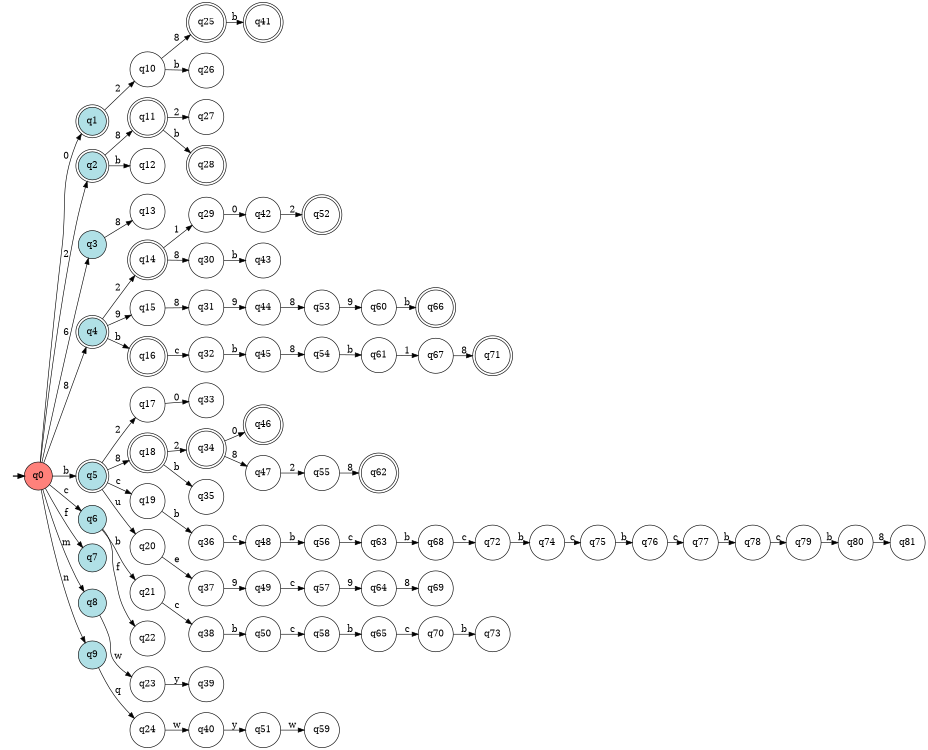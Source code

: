 digraph APTAALF {
__start0 [style = invis, shape = none, label = "", width = 0, height = 0];

rankdir=LR;
size="8,5";

s0 [style="filled", color="black", fillcolor="#ff817b" shape="circle", label="q0"];
s1 [style="rounded,filled", color="black", fillcolor="powderblue" shape="doublecircle", label="q1"];
s2 [style="rounded,filled", color="black", fillcolor="powderblue" shape="doublecircle", label="q2"];
s3 [style="filled", color="black", fillcolor="powderblue" shape="circle", label="q3"];
s4 [style="rounded,filled", color="black", fillcolor="powderblue" shape="doublecircle", label="q4"];
s5 [style="rounded,filled", color="black", fillcolor="powderblue" shape="doublecircle", label="q5"];
s6 [style="filled", color="black", fillcolor="powderblue" shape="circle", label="q6"];
s7 [style="filled", color="black", fillcolor="powderblue" shape="circle", label="q7"];
s8 [style="filled", color="black", fillcolor="powderblue" shape="circle", label="q8"];
s9 [style="filled", color="black", fillcolor="powderblue" shape="circle", label="q9"];
s10 [style="filled", color="black", fillcolor="white" shape="circle", label="q10"];
s11 [style="rounded,filled", color="black", fillcolor="white" shape="doublecircle", label="q11"];
s12 [style="filled", color="black", fillcolor="white" shape="circle", label="q12"];
s13 [style="filled", color="black", fillcolor="white" shape="circle", label="q13"];
s14 [style="rounded,filled", color="black", fillcolor="white" shape="doublecircle", label="q14"];
s15 [style="filled", color="black", fillcolor="white" shape="circle", label="q15"];
s16 [style="rounded,filled", color="black", fillcolor="white" shape="doublecircle", label="q16"];
s17 [style="filled", color="black", fillcolor="white" shape="circle", label="q17"];
s18 [style="rounded,filled", color="black", fillcolor="white" shape="doublecircle", label="q18"];
s19 [style="filled", color="black", fillcolor="white" shape="circle", label="q19"];
s20 [style="filled", color="black", fillcolor="white" shape="circle", label="q20"];
s21 [style="filled", color="black", fillcolor="white" shape="circle", label="q21"];
s22 [style="filled", color="black", fillcolor="white" shape="circle", label="q22"];
s23 [style="filled", color="black", fillcolor="white" shape="circle", label="q23"];
s24 [style="filled", color="black", fillcolor="white" shape="circle", label="q24"];
s25 [style="rounded,filled", color="black", fillcolor="white" shape="doublecircle", label="q25"];
s26 [style="filled", color="black", fillcolor="white" shape="circle", label="q26"];
s27 [style="filled", color="black", fillcolor="white" shape="circle", label="q27"];
s28 [style="rounded,filled", color="black", fillcolor="white" shape="doublecircle", label="q28"];
s29 [style="filled", color="black", fillcolor="white" shape="circle", label="q29"];
s30 [style="filled", color="black", fillcolor="white" shape="circle", label="q30"];
s31 [style="filled", color="black", fillcolor="white" shape="circle", label="q31"];
s32 [style="filled", color="black", fillcolor="white" shape="circle", label="q32"];
s33 [style="filled", color="black", fillcolor="white" shape="circle", label="q33"];
s34 [style="rounded,filled", color="black", fillcolor="white" shape="doublecircle", label="q34"];
s35 [style="filled", color="black", fillcolor="white" shape="circle", label="q35"];
s36 [style="filled", color="black", fillcolor="white" shape="circle", label="q36"];
s37 [style="filled", color="black", fillcolor="white" shape="circle", label="q37"];
s38 [style="filled", color="black", fillcolor="white" shape="circle", label="q38"];
s39 [style="filled", color="black", fillcolor="white" shape="circle", label="q39"];
s40 [style="filled", color="black", fillcolor="white" shape="circle", label="q40"];
s41 [style="rounded,filled", color="black", fillcolor="white" shape="doublecircle", label="q41"];
s42 [style="filled", color="black", fillcolor="white" shape="circle", label="q42"];
s43 [style="filled", color="black", fillcolor="white" shape="circle", label="q43"];
s44 [style="filled", color="black", fillcolor="white" shape="circle", label="q44"];
s45 [style="filled", color="black", fillcolor="white" shape="circle", label="q45"];
s46 [style="rounded,filled", color="black", fillcolor="white" shape="doublecircle", label="q46"];
s47 [style="filled", color="black", fillcolor="white" shape="circle", label="q47"];
s48 [style="filled", color="black", fillcolor="white" shape="circle", label="q48"];
s49 [style="filled", color="black", fillcolor="white" shape="circle", label="q49"];
s50 [style="filled", color="black", fillcolor="white" shape="circle", label="q50"];
s51 [style="filled", color="black", fillcolor="white" shape="circle", label="q51"];
s52 [style="rounded,filled", color="black", fillcolor="white" shape="doublecircle", label="q52"];
s53 [style="filled", color="black", fillcolor="white" shape="circle", label="q53"];
s54 [style="filled", color="black", fillcolor="white" shape="circle", label="q54"];
s55 [style="filled", color="black", fillcolor="white" shape="circle", label="q55"];
s56 [style="filled", color="black", fillcolor="white" shape="circle", label="q56"];
s57 [style="filled", color="black", fillcolor="white" shape="circle", label="q57"];
s58 [style="filled", color="black", fillcolor="white" shape="circle", label="q58"];
s59 [style="filled", color="black", fillcolor="white" shape="circle", label="q59"];
s60 [style="filled", color="black", fillcolor="white" shape="circle", label="q60"];
s61 [style="filled", color="black", fillcolor="white" shape="circle", label="q61"];
s62 [style="rounded,filled", color="black", fillcolor="white" shape="doublecircle", label="q62"];
s63 [style="filled", color="black", fillcolor="white" shape="circle", label="q63"];
s64 [style="filled", color="black", fillcolor="white" shape="circle", label="q64"];
s65 [style="filled", color="black", fillcolor="white" shape="circle", label="q65"];
s66 [style="rounded,filled", color="black", fillcolor="white" shape="doublecircle", label="q66"];
s67 [style="filled", color="black", fillcolor="white" shape="circle", label="q67"];
s68 [style="filled", color="black", fillcolor="white" shape="circle", label="q68"];
s69 [style="filled", color="black", fillcolor="white" shape="circle", label="q69"];
s70 [style="filled", color="black", fillcolor="white" shape="circle", label="q70"];
s71 [style="rounded,filled", color="black", fillcolor="white" shape="doublecircle", label="q71"];
s72 [style="filled", color="black", fillcolor="white" shape="circle", label="q72"];
s73 [style="filled", color="black", fillcolor="white" shape="circle", label="q73"];
s74 [style="filled", color="black", fillcolor="white" shape="circle", label="q74"];
s75 [style="filled", color="black", fillcolor="white" shape="circle", label="q75"];
s76 [style="filled", color="black", fillcolor="white" shape="circle", label="q76"];
s77 [style="filled", color="black", fillcolor="white" shape="circle", label="q77"];
s78 [style="filled", color="black", fillcolor="white" shape="circle", label="q78"];
s79 [style="filled", color="black", fillcolor="white" shape="circle", label="q79"];
s80 [style="filled", color="black", fillcolor="white" shape="circle", label="q80"];
s81 [style="filled", color="black", fillcolor="white" shape="circle", label="q81"];
subgraph cluster_main { 
	graph [pad=".75", ranksep="0.15", nodesep="0.15"];
	 style=invis; 
	__start0 -> s0 [penwidth=2];
}
s0 -> s1 [label="0"];
s0 -> s2 [label="2"];
s0 -> s3 [label="6"];
s0 -> s4 [label="8"];
s0 -> s5 [label="b"];
s0 -> s6 [label="c"];
s0 -> s7 [label="f"];
s0 -> s8 [label="m"];
s0 -> s9 [label="n"];
s1 -> s10 [label="2"];
s2 -> s11 [label="8"];
s2 -> s12 [label="b"];
s3 -> s13 [label="8"];
s4 -> s14 [label="2"];
s4 -> s15 [label="9"];
s4 -> s16 [label="b"];
s5 -> s17 [label="2"];
s5 -> s18 [label="8"];
s5 -> s19 [label="c"];
s5 -> s20 [label="u"];
s6 -> s21 [label="b"];
s6 -> s22 [label="f"];
s8 -> s23 [label="w"];
s9 -> s24 [label="q"];
s10 -> s25 [label="8"];
s10 -> s26 [label="b"];
s11 -> s27 [label="2"];
s11 -> s28 [label="b"];
s14 -> s29 [label="1"];
s14 -> s30 [label="8"];
s15 -> s31 [label="8"];
s16 -> s32 [label="c"];
s17 -> s33 [label="0"];
s18 -> s34 [label="2"];
s18 -> s35 [label="b"];
s19 -> s36 [label="b"];
s20 -> s37 [label="e"];
s21 -> s38 [label="c"];
s23 -> s39 [label="y"];
s24 -> s40 [label="w"];
s25 -> s41 [label="b"];
s29 -> s42 [label="0"];
s30 -> s43 [label="b"];
s31 -> s44 [label="9"];
s32 -> s45 [label="b"];
s34 -> s46 [label="0"];
s34 -> s47 [label="8"];
s36 -> s48 [label="c"];
s37 -> s49 [label="9"];
s38 -> s50 [label="b"];
s40 -> s51 [label="y"];
s42 -> s52 [label="2"];
s44 -> s53 [label="8"];
s45 -> s54 [label="8"];
s47 -> s55 [label="2"];
s48 -> s56 [label="b"];
s49 -> s57 [label="c"];
s50 -> s58 [label="c"];
s51 -> s59 [label="w"];
s53 -> s60 [label="9"];
s54 -> s61 [label="b"];
s55 -> s62 [label="8"];
s56 -> s63 [label="c"];
s57 -> s64 [label="9"];
s58 -> s65 [label="b"];
s60 -> s66 [label="b"];
s61 -> s67 [label="1"];
s63 -> s68 [label="b"];
s64 -> s69 [label="8"];
s65 -> s70 [label="c"];
s67 -> s71 [label="8"];
s68 -> s72 [label="c"];
s70 -> s73 [label="b"];
s72 -> s74 [label="b"];
s74 -> s75 [label="c"];
s75 -> s76 [label="b"];
s76 -> s77 [label="c"];
s77 -> s78 [label="b"];
s78 -> s79 [label="c"];
s79 -> s80 [label="b"];
s80 -> s81 [label="8"];

}
